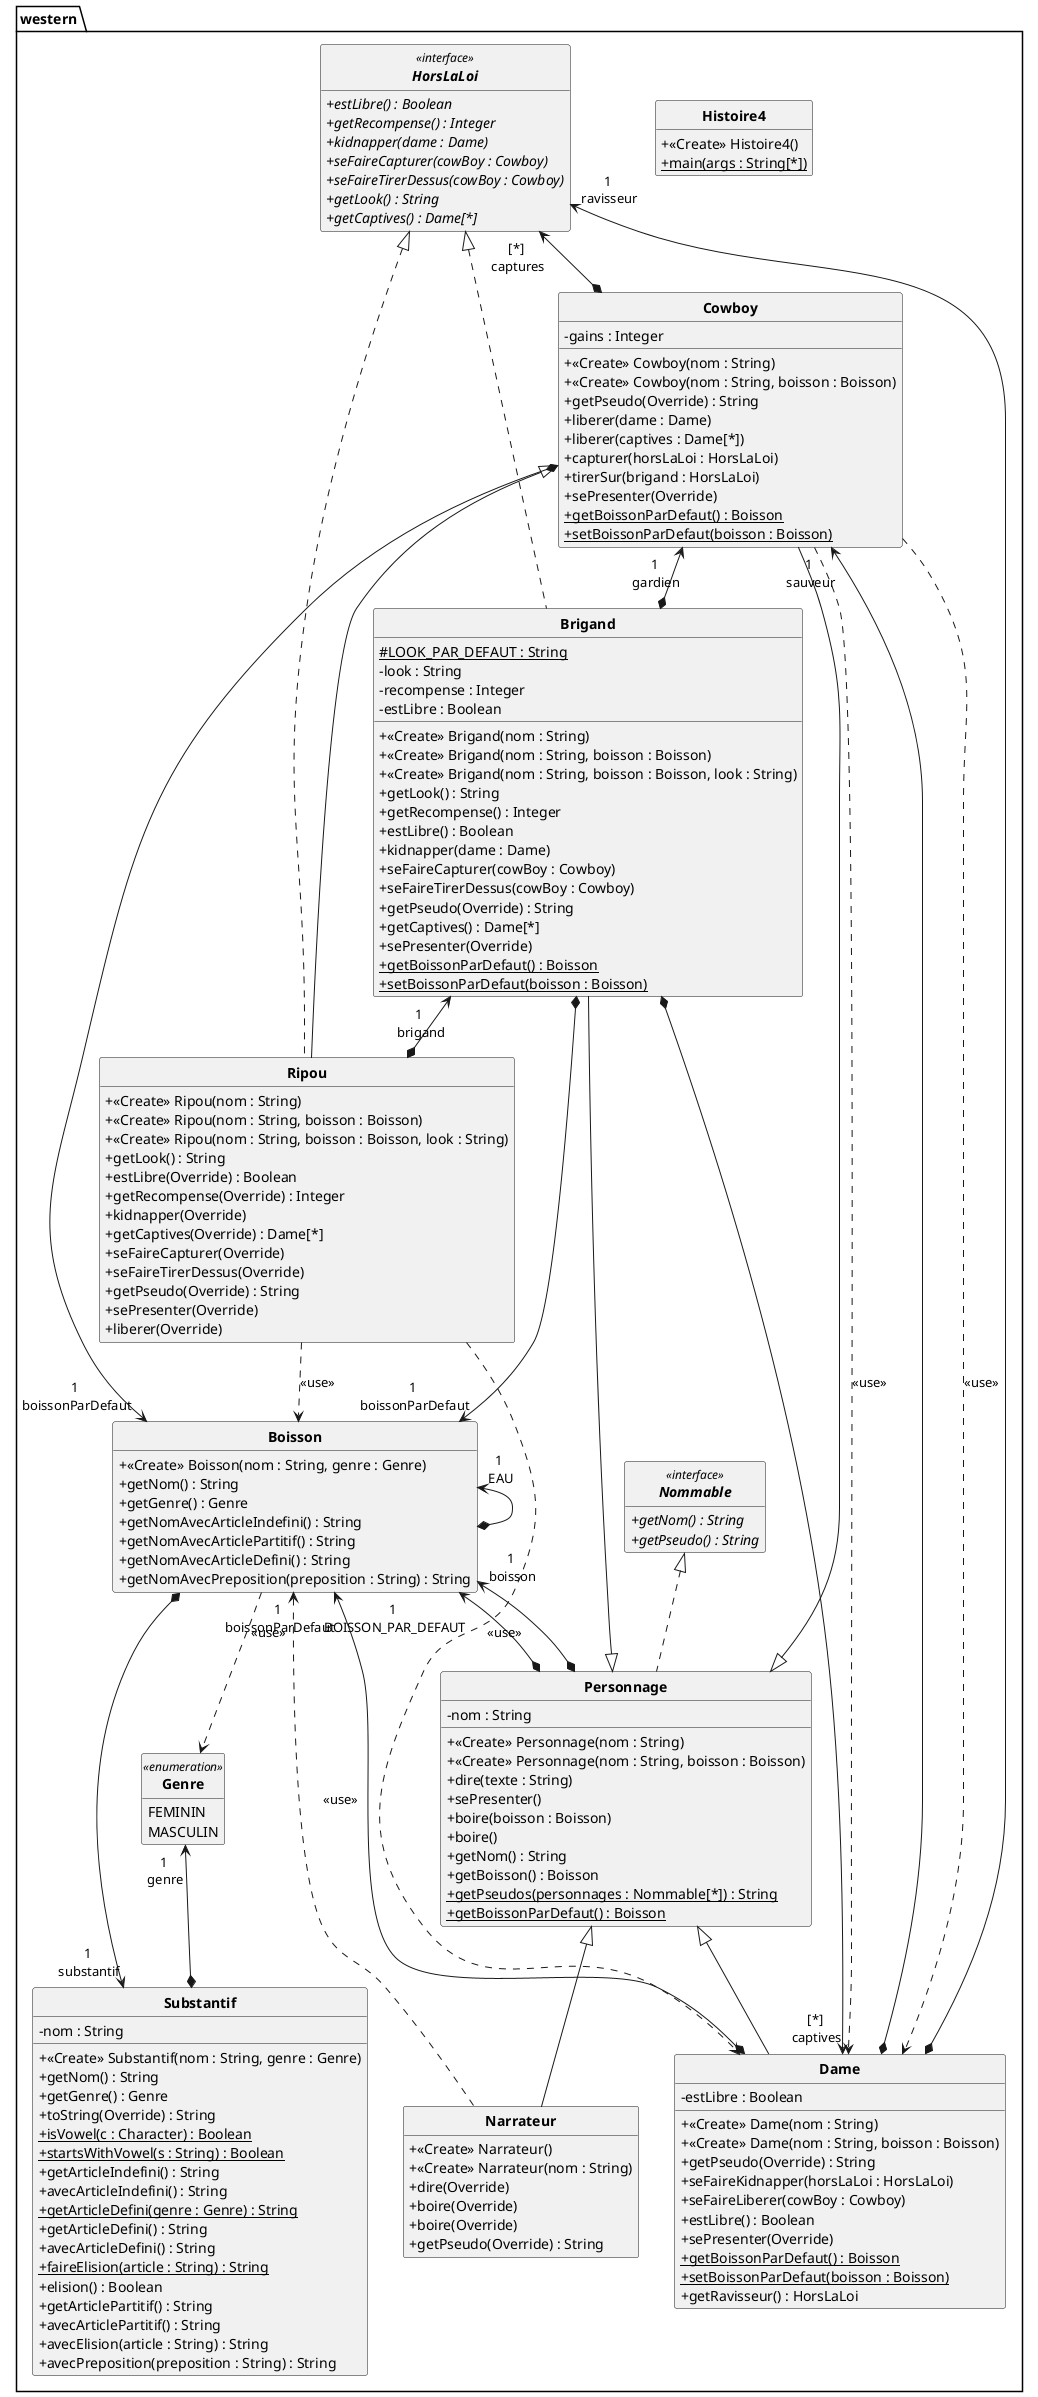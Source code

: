 @startuml
'https://plantuml.com/class-diagram
skinparam classAttributeIconSize 0
skinparam classFontStyle Bold
skinparam style strictuml
hide empty members

package western {
class Histoire4 {
	+<<Create>> Histoire4()
	+ {static} main(args : String[*])
}

class Cowboy {
	- gains : Integer
	+<<Create>> Cowboy(nom : String)
	+<<Create>> Cowboy(nom : String, boisson : Boisson)
	+ getPseudo(Override) : String
	+ liberer(dame : Dame)
	+ liberer(captives : Dame[*])
	+ capturer(horsLaLoi : HorsLaLoi)
	+ tirerSur(brigand : HorsLaLoi)
	+ sePresenter(Override)
	+ {static} getBoissonParDefaut() : Boisson
	+ {static} setBoissonParDefaut(boisson : Boisson)
}

class Substantif {
	- nom : String
	+<<Create>> Substantif(nom : String, genre : Genre)
	+ getNom() : String
	+ getGenre() : Genre
	+ toString(Override) : String
	+ {static} isVowel(c : Character) : Boolean
	+ {static} startsWithVowel(s : String) : Boolean
	+ getArticleIndefini() : String
	+ avecArticleIndefini() : String
	+ {static} getArticleDefini(genre : Genre) : String
	+ getArticleDefini() : String
	+ avecArticleDefini() : String
	+ {static} faireElision(article : String) : String
	+ elision() : Boolean
	+ getArticlePartitif() : String
	+ avecArticlePartitif() : String
	+ avecElision(article : String) : String
	+ avecPreposition(preposition : String) : String
}

class Narrateur {
	+<<Create>> Narrateur()
	+<<Create>> Narrateur(nom : String)
	+ dire(Override)
	+ boire(Override)
	+ boire(Override)
	+ getPseudo(Override) : String
}

class Boisson {
	+<<Create>> Boisson(nom : String, genre : Genre)
	+ getNom() : String
	+ getGenre() : Genre
	+ getNomAvecArticleIndefini() : String
	+ getNomAvecArticlePartitif() : String
	+ getNomAvecArticleDefini() : String
	+ getNomAvecPreposition(preposition : String) : String
}

class Brigand {
	# {static} LOOK_PAR_DEFAUT : String
	- look : String
	- recompense : Integer
	- estLibre : Boolean
	+<<Create>> Brigand(nom : String)
	+<<Create>> Brigand(nom : String, boisson : Boisson)
	+<<Create>> Brigand(nom : String, boisson : Boisson, look : String)
	+ getLook() : String
	+ getRecompense() : Integer
	+ estLibre() : Boolean
	+ kidnapper(dame : Dame)
	+ seFaireCapturer(cowBoy : Cowboy)
	+ seFaireTirerDessus(cowBoy : Cowboy)
	+ getPseudo(Override) : String
	+ getCaptives() : Dame[*]
	+ sePresenter(Override)
	+ {static} getBoissonParDefaut() : Boisson
	+ {static} setBoissonParDefaut(boisson : Boisson)
}

class Personnage {
	- nom : String
	+<<Create>> Personnage(nom : String)
	+<<Create>> Personnage(nom : String, boisson : Boisson)
	+ dire(texte : String)
	+ sePresenter()
	+ boire(boisson : Boisson)
	+ boire()
	+ getNom() : String
	+ getBoisson() : Boisson
	+ {static} getPseudos(personnages : Nommable[*]) : String
	+ {static} getBoissonParDefaut() : Boisson
}

class Dame {
	- estLibre : Boolean
	+<<Create>> Dame(nom : String)
	+<<Create>> Dame(nom : String, boisson : Boisson)
	+ getPseudo(Override) : String
	+ seFaireKidnapper(horsLaLoi : HorsLaLoi)
	+ seFaireLiberer(cowBoy : Cowboy)
	+ estLibre() : Boolean
	+ sePresenter(Override)
	+ {static} getBoissonParDefaut() : Boisson
	+ {static} setBoissonParDefaut(boisson : Boisson)
	+ getRavisseur() : HorsLaLoi
}

class Ripou {
	+<<Create>> Ripou(nom : String)
	+<<Create>> Ripou(nom : String, boisson : Boisson)
	+<<Create>> Ripou(nom : String, boisson : Boisson, look : String)
	+ getLook() : String
	+ estLibre(Override) : Boolean
	+ getRecompense(Override) : Integer
	+ kidnapper(Override)
	+ getCaptives(Override) : Dame[*]
	+ seFaireCapturer(Override)
	+ seFaireTirerDessus(Override)
	+ getPseudo(Override) : String
	+ sePresenter(Override)
	+ liberer(Override)
}

interface HorsLaLoi<<interface>> {
	+ {abstract} estLibre() : Boolean
	+ {abstract} getRecompense() : Integer
	+ {abstract} kidnapper(dame : Dame)
	+ {abstract} seFaireCapturer(cowBoy : Cowboy)
	+ {abstract} seFaireTirerDessus(cowBoy : Cowboy)
	+ {abstract} getLook() : String
	+ {abstract} getCaptives() : Dame[*]
}

interface Nommable<<interface>> {
	+ {abstract} getNom() : String
	+ {abstract} getPseudo() : String
}

enum Genre<<enumeration>> {
	FEMININ
	MASCULIN
}

}

Personnage <|-- Cowboy
HorsLaLoi" [*] \n captures" <--* Cowboy
Boisson" 1 \n boissonParDefaut" <--* Cowboy
Cowboy ..> Dame: <<use>>
Cowboy ..> Dame: <<use>>

Genre" 1 \n genre" <--* Substantif

Personnage <|-- Narrateur
Narrateur ..> Boisson: <<use>>

Substantif" 1 \n substantif" <--* Boisson
Boisson" 1 \n EAU" <--* Boisson
Boisson ..> Genre: <<use>>

Personnage <|-- Brigand
HorsLaLoi <|.. Brigand
Dame" [*] \n captives" <--* Brigand
Cowboy" 1 \n gardien" <--* Brigand
Boisson" 1 \n boissonParDefaut" <--* Brigand

Nommable <|.. Personnage
Boisson" 1 \n BOISSON_PAR_DEFAUT" <--* Personnage
Boisson" 1 \n boisson" <--* Personnage

Personnage <|-- Dame
Cowboy" 1 \n sauveur" <--* Dame
HorsLaLoi" 1 \n ravisseur" <--* Dame
Boisson" 1 \n boissonParDefaut" <--* Dame

Cowboy <|-- Ripou
HorsLaLoi <|.. Ripou
Brigand" 1 \n brigand" <--* Ripou
Ripou ..> Dame: <<use>>
Ripou ..> Boisson: <<use>>




@enduml